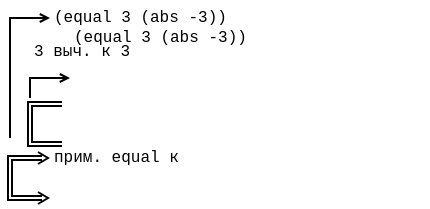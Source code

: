 <mxfile version="16.6.3" type="device"><diagram id="3IPKQrNngjMzvbWH6_S-" name="Page-1"><mxGraphModel dx="326" dy="192" grid="1" gridSize="10" guides="1" tooltips="1" connect="1" arrows="1" fold="1" page="1" pageScale="1" pageWidth="1169" pageHeight="1654" math="0" shadow="0"><root><mxCell id="0"/><mxCell id="1" parent="0"/><mxCell id="Cou6iO0VlJsOQlPFg5Wz-2" value="" style="shape=link;endArrow=none;startArrow=none;html=1;rounded=0;edgeStyle=elbowEdgeStyle;endFill=0;startFill=0;width=2;" edge="1" parent="1"><mxGeometry width="100" height="100" relative="1" as="geometry"><mxPoint x="296" y="270" as="sourcePoint"/><mxPoint x="296" y="250" as="targetPoint"/><Array as="points"><mxPoint x="280" y="250"/></Array></mxGeometry></mxCell><mxCell id="Cou6iO0VlJsOQlPFg5Wz-4" value="" style="endArrow=none;html=1;rounded=0;startSize=4;endSize=4;strokeWidth=1;jumpStyle=none;jumpSize=6;" edge="1" parent="1"><mxGeometry width="50" height="50" relative="1" as="geometry"><mxPoint x="294" y="247" as="sourcePoint"/><mxPoint x="294" y="253" as="targetPoint"/><Array as="points"><mxPoint x="299" y="250"/></Array></mxGeometry></mxCell><mxCell id="Cou6iO0VlJsOQlPFg5Wz-9" value="" style="endArrow=open;html=1;rounded=0;strokeWidth=1;jumpStyle=none;jumpSize=6;endSize=3;endFill=0;edgeStyle=elbowEdgeStyle;elbow=vertical;" edge="1" parent="1"><mxGeometry width="50" height="50" relative="1" as="geometry"><mxPoint x="280" y="240" as="sourcePoint"/><mxPoint x="300" y="180" as="targetPoint"/><Array as="points"><mxPoint x="310" y="180"/></Array></mxGeometry></mxCell><mxCell id="Cou6iO0VlJsOQlPFg5Wz-10" value="&lt;font face=&quot;Courier New&quot; style=&quot;font-size: 8px&quot;&gt;(equal 3 (abs -3))&lt;/font&gt;" style="text;html=1;strokeColor=none;fillColor=none;align=left;verticalAlign=middle;whiteSpace=wrap;rounded=0;" vertex="1" parent="1"><mxGeometry x="300" y="173" width="179" height="10" as="geometry"/></mxCell><mxCell id="Cou6iO0VlJsOQlPFg5Wz-11" value="" style="endArrow=none;html=1;rounded=0;startSize=4;endSize=4;strokeWidth=1;jumpStyle=none;jumpSize=6;" edge="1" parent="1"><mxGeometry width="50" height="50" relative="1" as="geometry"><mxPoint x="294" y="267" as="sourcePoint"/><mxPoint x="294" y="273" as="targetPoint"/><Array as="points"><mxPoint x="299" y="270"/></Array></mxGeometry></mxCell><mxCell id="Cou6iO0VlJsOQlPFg5Wz-12" value="&lt;font face=&quot;Courier New&quot; style=&quot;font-size: 8px&quot;&gt;прим. equal к&amp;nbsp;&lt;/font&gt;" style="text;html=1;strokeColor=none;fillColor=none;align=left;verticalAlign=middle;whiteSpace=wrap;rounded=0;" vertex="1" parent="1"><mxGeometry x="300" y="243" width="179" height="10" as="geometry"/></mxCell><mxCell id="Cou6iO0VlJsOQlPFg5Wz-14" value="&lt;font face=&quot;Courier New&quot;&gt;&lt;span style=&quot;font-size: 8px&quot;&gt;3 выч. к 3&lt;/span&gt;&lt;/font&gt;" style="text;html=1;strokeColor=none;fillColor=none;align=left;verticalAlign=middle;whiteSpace=wrap;rounded=0;" vertex="1" parent="1"><mxGeometry x="290" y="190" width="179" height="10" as="geometry"/></mxCell><mxCell id="Cou6iO0VlJsOQlPFg5Wz-15" value="" style="shape=link;endArrow=none;startArrow=none;html=1;rounded=0;edgeStyle=elbowEdgeStyle;endFill=0;startFill=0;width=2;" edge="1" parent="1"><mxGeometry width="100" height="100" relative="1" as="geometry"><mxPoint x="306" y="243" as="sourcePoint"/><mxPoint x="306" y="223" as="targetPoint"/><Array as="points"><mxPoint x="290" y="223"/></Array></mxGeometry></mxCell><mxCell id="Cou6iO0VlJsOQlPFg5Wz-16" value="" style="endArrow=open;html=1;rounded=0;strokeWidth=1;jumpStyle=none;jumpSize=6;endSize=3;endFill=0;edgeStyle=elbowEdgeStyle;elbow=vertical;" edge="1" parent="1"><mxGeometry width="50" height="50" relative="1" as="geometry"><mxPoint x="290" y="220" as="sourcePoint"/><mxPoint x="310" y="210" as="targetPoint"/><Array as="points"><mxPoint x="320" y="210"/></Array></mxGeometry></mxCell><mxCell id="Cou6iO0VlJsOQlPFg5Wz-17" value="&lt;font face=&quot;Courier New&quot; style=&quot;font-size: 8px&quot;&gt;(equal 3 (abs -3))&lt;/font&gt;" style="text;html=1;strokeColor=none;fillColor=none;align=left;verticalAlign=middle;whiteSpace=wrap;rounded=0;" vertex="1" parent="1"><mxGeometry x="310" y="183" width="179" height="10" as="geometry"/></mxCell></root></mxGraphModel></diagram></mxfile>
